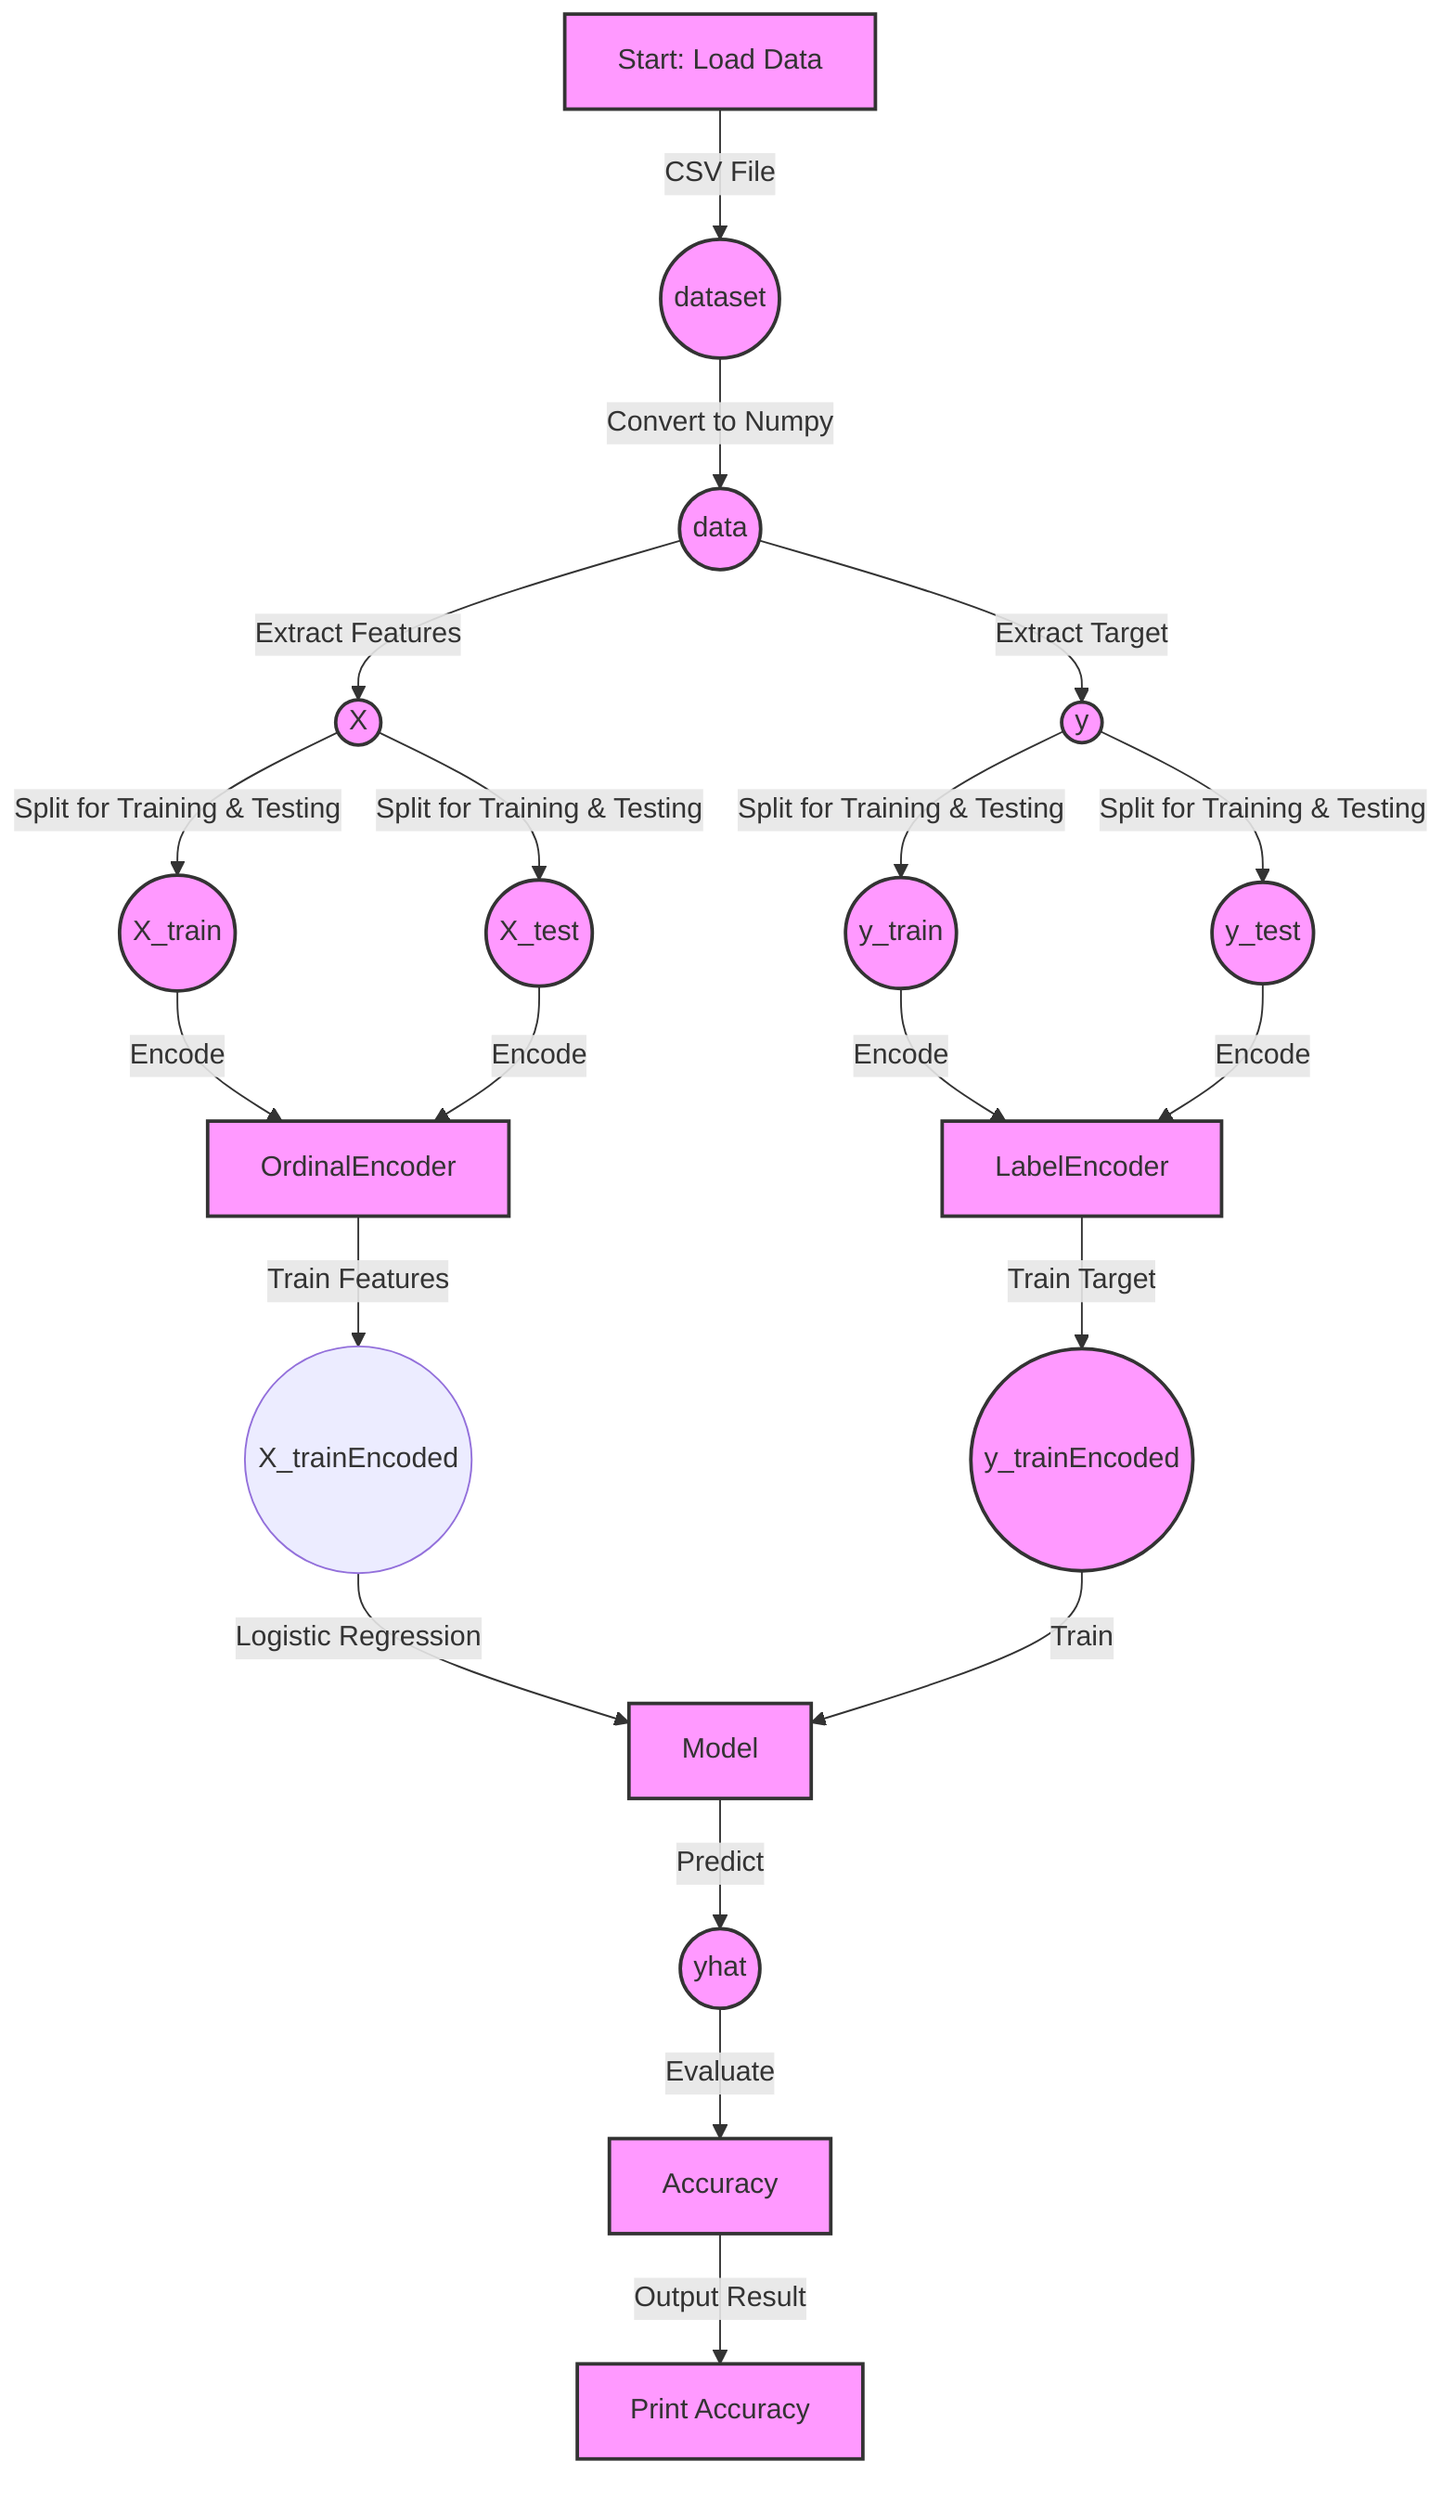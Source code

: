 flowchart TD
    %% Define the data sources
    A["Start: Load Data"] -->|"CSV File"| B(("dataset"))
    %% Process the dataset
    B -->|"Convert to Numpy"| C(("data"))
    C -->|"Extract Features"| D(("X"))
    C -->|"Extract Target"| E(("y"))
    %% Splitting Data
    D -->|"Split for Training & Testing"| F(("X_train"))
    D -->|"Split for Training & Testing"| G(("X_test"))
    E -->|"Split for Training & Testing"| H(("y_train"))
    E -->|"Split for Training & Testing"| I(("y_test"))
    %% Encode Features
    F -->|"Encode"| J["OrdinalEncoder"]
    G -->|"Encode"| J
    %% Fit Encoded Features
    J -->|"Train Features"| k(("X_trainEncoded"))
    %% Encode Target
    H -->|"Encode"| L["LabelEncoder"]
    I -->|"Encode"| L
    %% Train and Predict
    L -->|"Train Target"| M(("y_trainEncoded"))
    k -->|"Logistic Regression"| N["Model"]
    M -->|"Train"| N
    N -->|"Predict"| O(("yhat"))
    O -->|"Evaluate"| P["Accuracy"]
    P -->|"Output Result"| Q["Print Accuracy"]
    
    %% Annotations
    classDef dataNode fill:#f9f,stroke:#333,stroke-width:2px;
    class A,B,C,D,E,F,G,H,I,J,K,L,M,N,O,P,Q dataNode;